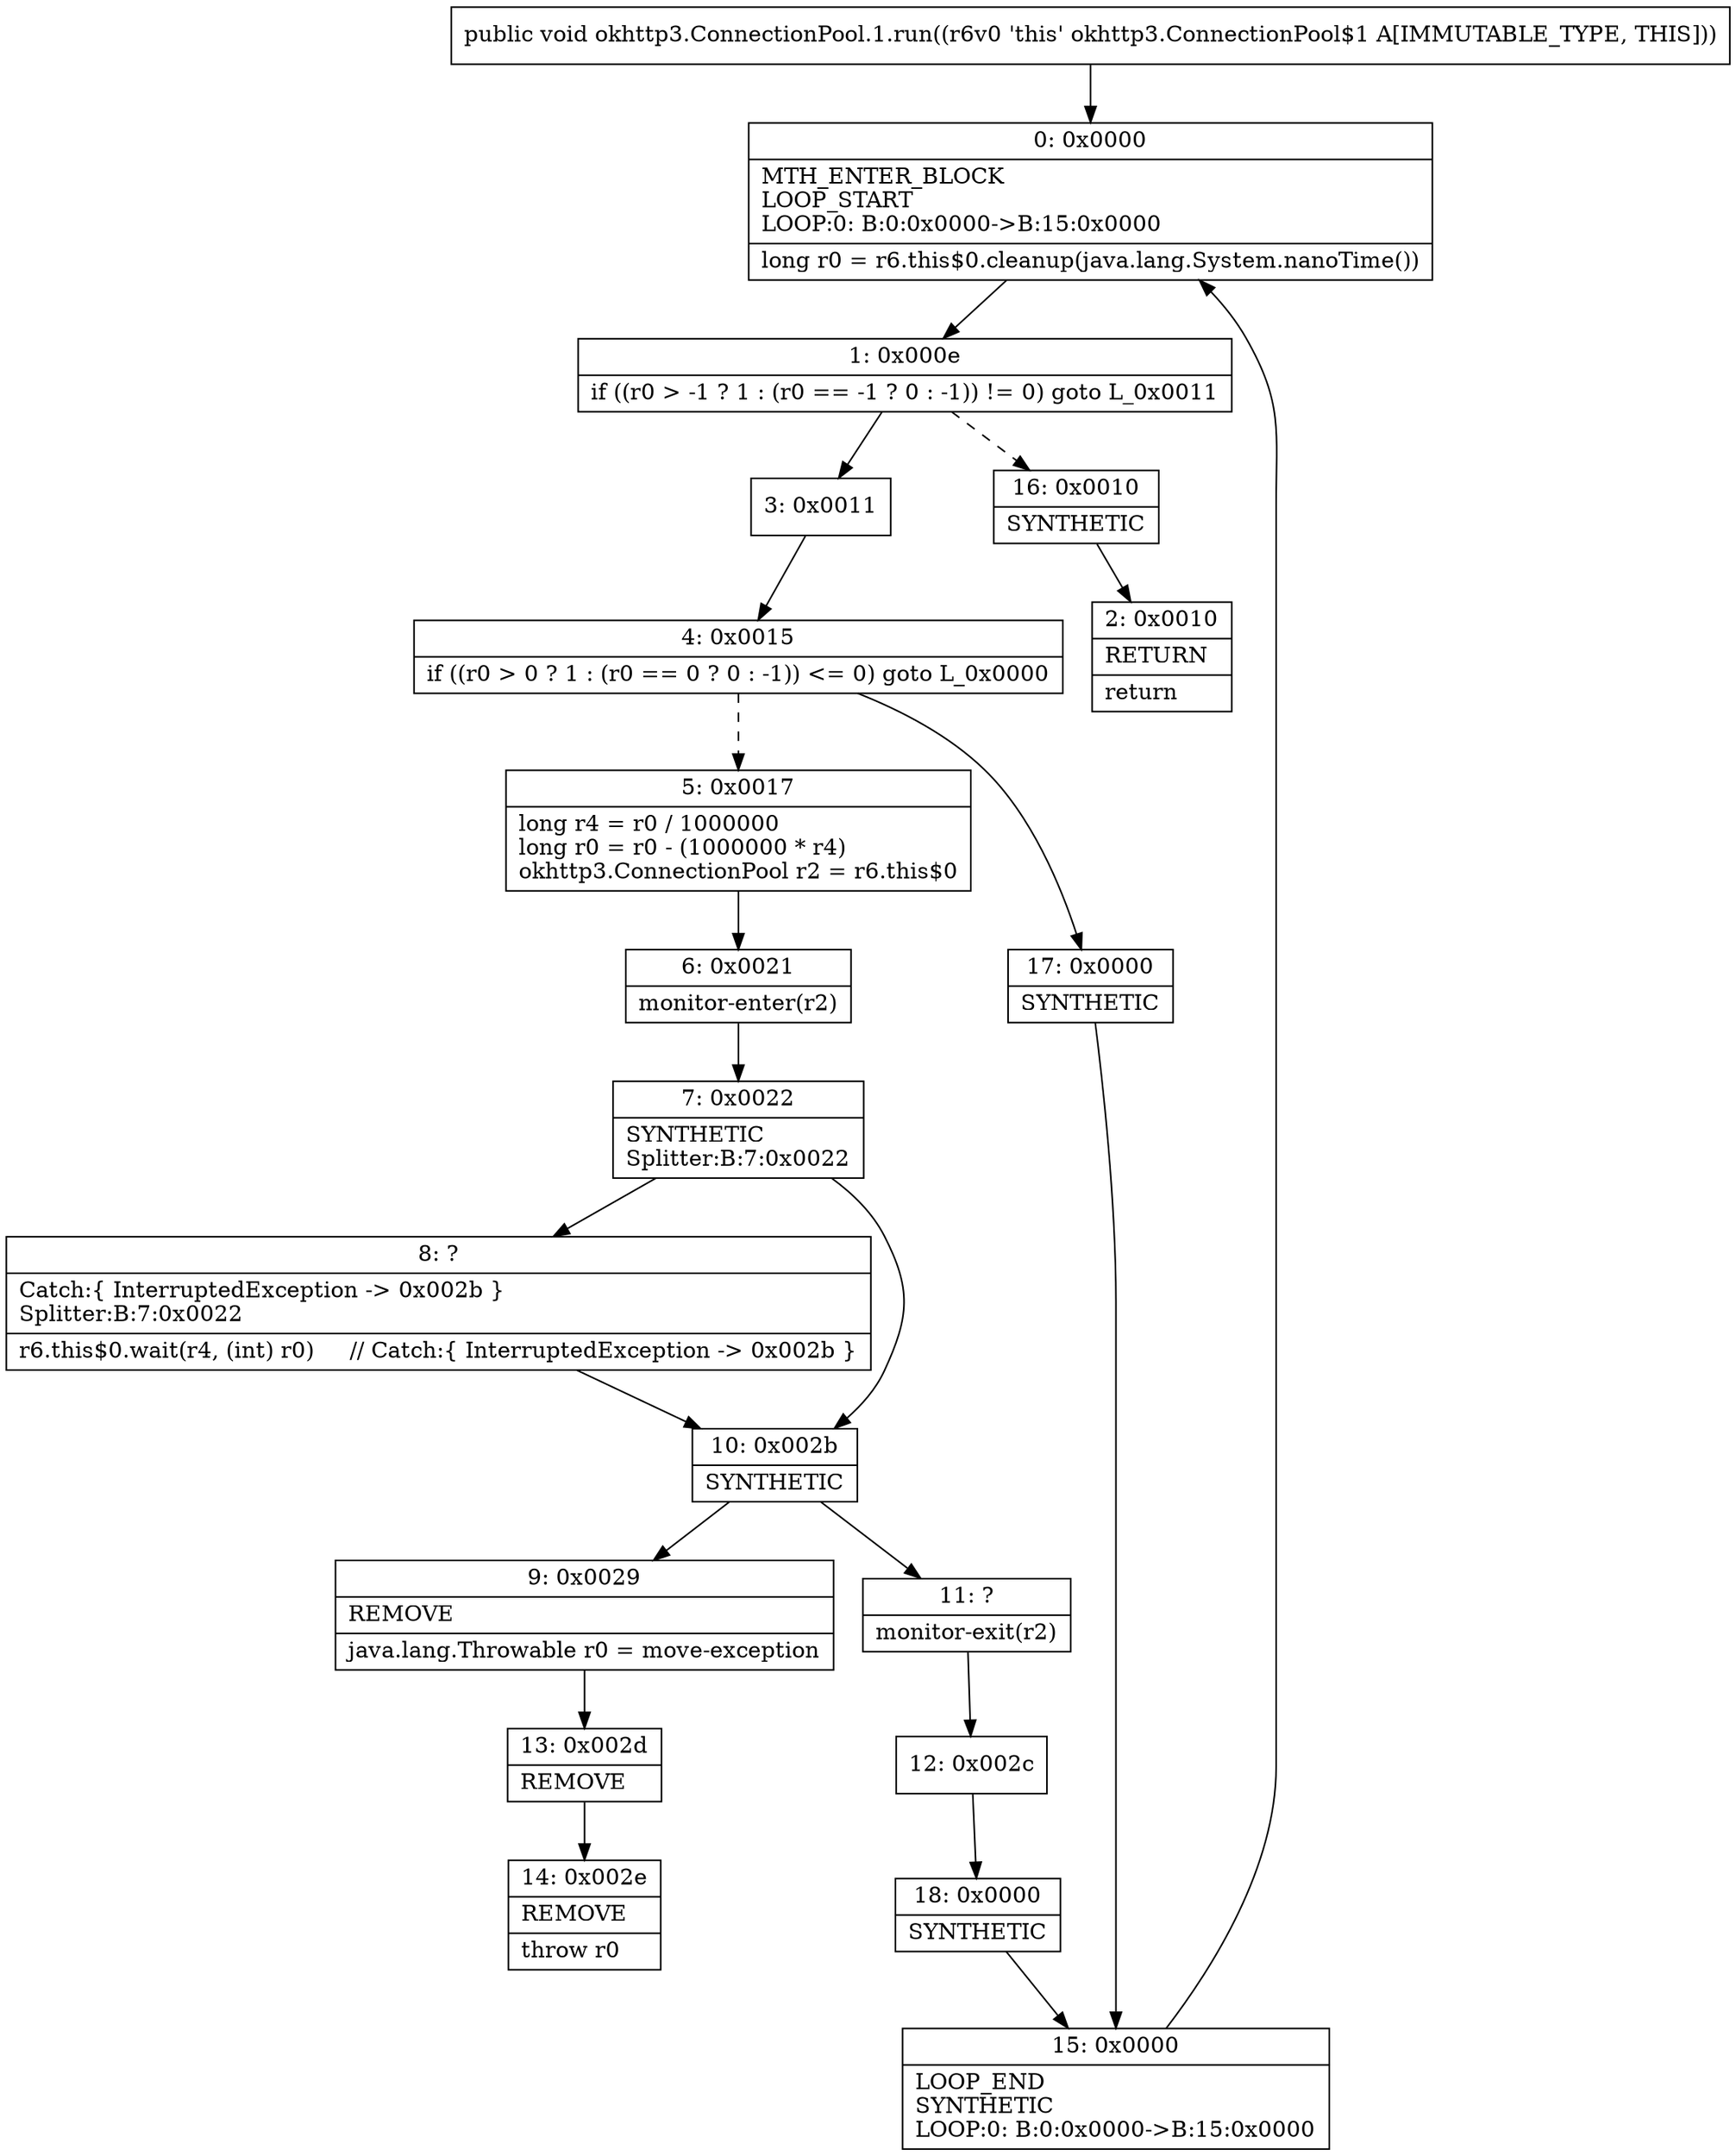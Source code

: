 digraph "CFG forokhttp3.ConnectionPool.1.run()V" {
Node_0 [shape=record,label="{0\:\ 0x0000|MTH_ENTER_BLOCK\lLOOP_START\lLOOP:0: B:0:0x0000\-\>B:15:0x0000\l|long r0 = r6.this$0.cleanup(java.lang.System.nanoTime())\l}"];
Node_1 [shape=record,label="{1\:\ 0x000e|if ((r0 \> \-1 ? 1 : (r0 == \-1 ? 0 : \-1)) != 0) goto L_0x0011\l}"];
Node_2 [shape=record,label="{2\:\ 0x0010|RETURN\l|return\l}"];
Node_3 [shape=record,label="{3\:\ 0x0011}"];
Node_4 [shape=record,label="{4\:\ 0x0015|if ((r0 \> 0 ? 1 : (r0 == 0 ? 0 : \-1)) \<= 0) goto L_0x0000\l}"];
Node_5 [shape=record,label="{5\:\ 0x0017|long r4 = r0 \/ 1000000\llong r0 = r0 \- (1000000 * r4)\lokhttp3.ConnectionPool r2 = r6.this$0\l}"];
Node_6 [shape=record,label="{6\:\ 0x0021|monitor\-enter(r2)\l}"];
Node_7 [shape=record,label="{7\:\ 0x0022|SYNTHETIC\lSplitter:B:7:0x0022\l}"];
Node_8 [shape=record,label="{8\:\ ?|Catch:\{ InterruptedException \-\> 0x002b \}\lSplitter:B:7:0x0022\l|r6.this$0.wait(r4, (int) r0)     \/\/ Catch:\{ InterruptedException \-\> 0x002b \}\l}"];
Node_9 [shape=record,label="{9\:\ 0x0029|REMOVE\l|java.lang.Throwable r0 = move\-exception\l}"];
Node_10 [shape=record,label="{10\:\ 0x002b|SYNTHETIC\l}"];
Node_11 [shape=record,label="{11\:\ ?|monitor\-exit(r2)\l}"];
Node_12 [shape=record,label="{12\:\ 0x002c}"];
Node_13 [shape=record,label="{13\:\ 0x002d|REMOVE\l}"];
Node_14 [shape=record,label="{14\:\ 0x002e|REMOVE\l|throw r0\l}"];
Node_15 [shape=record,label="{15\:\ 0x0000|LOOP_END\lSYNTHETIC\lLOOP:0: B:0:0x0000\-\>B:15:0x0000\l}"];
Node_16 [shape=record,label="{16\:\ 0x0010|SYNTHETIC\l}"];
Node_17 [shape=record,label="{17\:\ 0x0000|SYNTHETIC\l}"];
Node_18 [shape=record,label="{18\:\ 0x0000|SYNTHETIC\l}"];
MethodNode[shape=record,label="{public void okhttp3.ConnectionPool.1.run((r6v0 'this' okhttp3.ConnectionPool$1 A[IMMUTABLE_TYPE, THIS])) }"];
MethodNode -> Node_0;
Node_0 -> Node_1;
Node_1 -> Node_3;
Node_1 -> Node_16[style=dashed];
Node_3 -> Node_4;
Node_4 -> Node_5[style=dashed];
Node_4 -> Node_17;
Node_5 -> Node_6;
Node_6 -> Node_7;
Node_7 -> Node_8;
Node_7 -> Node_10;
Node_8 -> Node_10;
Node_9 -> Node_13;
Node_10 -> Node_11;
Node_10 -> Node_9;
Node_11 -> Node_12;
Node_12 -> Node_18;
Node_13 -> Node_14;
Node_15 -> Node_0;
Node_16 -> Node_2;
Node_17 -> Node_15;
Node_18 -> Node_15;
}

